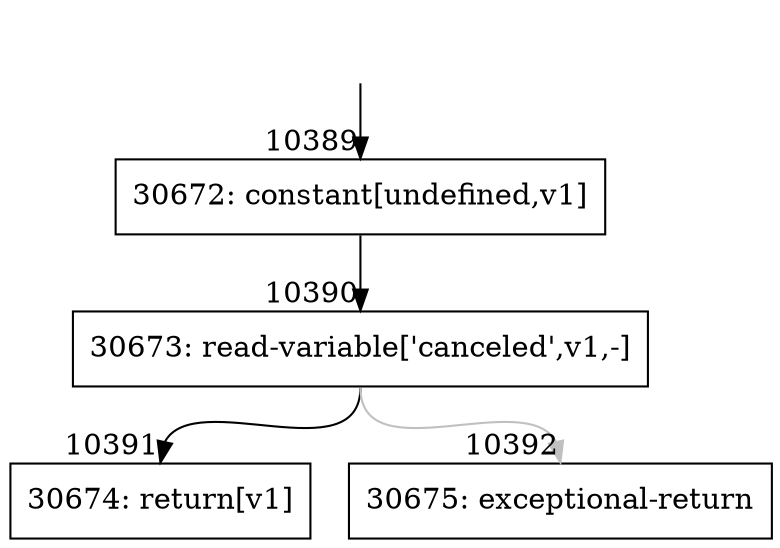 digraph {
rankdir="TD"
BB_entry754[shape=none,label=""];
BB_entry754 -> BB10389 [tailport=s, headport=n, headlabel="    10389"]
BB10389 [shape=record label="{30672: constant[undefined,v1]}" ] 
BB10389 -> BB10390 [tailport=s, headport=n, headlabel="      10390"]
BB10390 [shape=record label="{30673: read-variable['canceled',v1,-]}" ] 
BB10390 -> BB10391 [tailport=s, headport=n, headlabel="      10391"]
BB10390 -> BB10392 [tailport=s, headport=n, color=gray, headlabel="      10392"]
BB10391 [shape=record label="{30674: return[v1]}" ] 
BB10392 [shape=record label="{30675: exceptional-return}" ] 
//#$~ 14611
}
